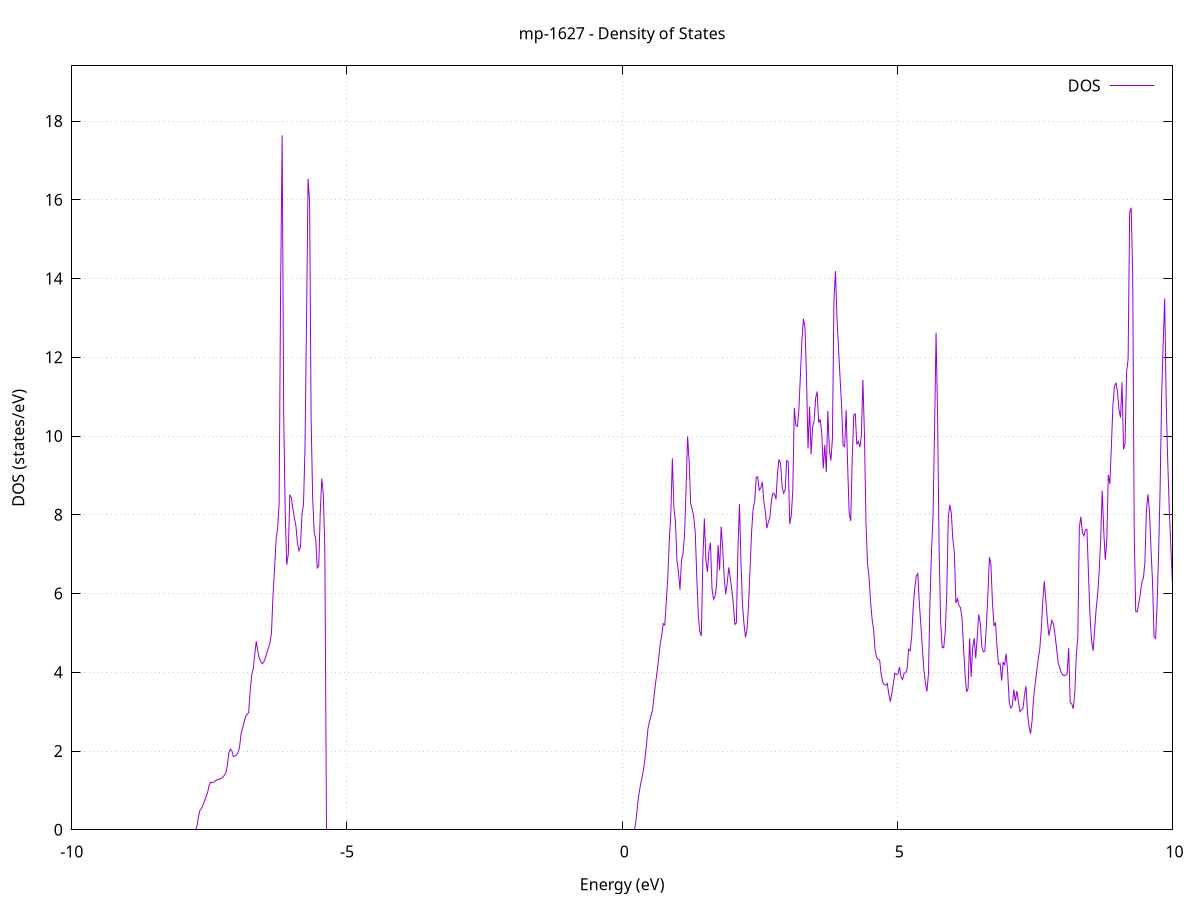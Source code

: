 set title 'mp-1627 - Density of States'
set xlabel 'Energy (eV)'
set ylabel 'DOS (states/eV)'
set grid
set xrange [-10:10]
set yrange [0:19.403]
set xzeroaxis lt -1
set terminal png size 800,600
set output 'mp-1627_dos_gnuplot.png'
plot '-' using 1:2 with lines title 'DOS'
-30.965500 0.000000
-30.937800 0.000000
-30.910100 0.000000
-30.882400 0.000000
-30.854700 0.000000
-30.827000 0.000000
-30.799300 0.000000
-30.771600 0.000000
-30.743900 0.000000
-30.716200 0.000000
-30.688500 0.000000
-30.660800 0.000000
-30.633100 0.000000
-30.605500 0.000000
-30.577800 0.000000
-30.550100 0.000000
-30.522400 0.000000
-30.494700 0.000000
-30.467000 0.000000
-30.439300 0.000000
-30.411600 0.000000
-30.383900 0.000000
-30.356200 0.000000
-30.328500 0.000000
-30.300800 0.000000
-30.273100 0.000000
-30.245400 0.000000
-30.217700 0.000000
-30.190000 0.000000
-30.162300 0.000000
-30.134600 0.000000
-30.106900 0.000000
-30.079200 0.000000
-30.051500 0.000000
-30.023800 0.000000
-29.996100 0.000000
-29.968400 0.000000
-29.940700 0.000000
-29.913100 0.000000
-29.885400 0.000000
-29.857700 0.000000
-29.830000 0.000000
-29.802300 0.000000
-29.774600 0.000000
-29.746900 0.000000
-29.719200 0.000000
-29.691500 0.000000
-29.663800 0.000000
-29.636100 0.000000
-29.608400 0.000000
-29.580700 0.000000
-29.553000 0.000000
-29.525300 0.000000
-29.497600 0.000000
-29.469900 0.000000
-29.442200 0.000000
-29.414500 0.000000
-29.386800 0.000000
-29.359100 0.000000
-29.331400 0.000000
-29.303700 0.000000
-29.276000 0.000000
-29.248300 0.000000
-29.220700 0.000000
-29.193000 0.000000
-29.165300 0.000000
-29.137600 0.000000
-29.109900 0.000000
-29.082200 0.000000
-29.054500 0.000000
-29.026800 0.000000
-28.999100 0.000000
-28.971400 0.000000
-28.943700 0.000000
-28.916000 0.000000
-28.888300 0.000000
-28.860600 0.000000
-28.832900 0.000000
-28.805200 0.000000
-28.777500 0.000000
-28.749800 0.000000
-28.722100 0.000000
-28.694400 0.000000
-28.666700 0.000000
-28.639000 0.000000
-28.611300 0.000000
-28.583600 0.000000
-28.555900 0.000000
-28.528300 0.000000
-28.500600 0.000000
-28.472900 0.000000
-28.445200 50.322600
-28.417500 36.388400
-28.389800 10.486700
-28.362100 35.167000
-28.334400 95.813200
-28.306700 10.708400
-28.279000 10.797900
-28.251300 10.171700
-28.223600 51.833100
-28.195900 5.114600
-28.168200 35.470900
-28.140500 15.349200
-28.112800 98.665400
-28.085100 0.000000
-28.057400 35.965700
-28.029700 64.080900
-28.002000 44.138500
-27.974300 21.684000
-27.946600 34.696600
-27.918900 80.564800
-27.891200 205.275500
-27.863500 0.000000
-27.835900 0.000000
-27.808200 0.000000
-27.780500 0.000000
-27.752800 0.000000
-27.725100 0.000000
-27.697400 0.000000
-27.669700 0.000000
-27.642000 0.000000
-27.614300 0.000000
-27.586600 0.000000
-27.558900 0.000000
-27.531200 0.000000
-27.503500 0.000000
-27.475800 0.000000
-27.448100 0.000000
-27.420400 0.000000
-27.392700 0.000000
-27.365000 0.000000
-27.337300 0.000000
-27.309600 0.000000
-27.281900 0.000000
-27.254200 0.000000
-27.226500 0.000000
-27.198800 0.000000
-27.171100 0.000000
-27.143400 0.000000
-27.115800 0.000000
-27.088100 0.000000
-27.060400 0.000000
-27.032700 0.000000
-27.005000 0.000000
-26.977300 0.000000
-26.949600 0.000000
-26.921900 0.000000
-26.894200 0.000000
-26.866500 0.000000
-26.838800 0.000000
-26.811100 0.000000
-26.783400 0.000000
-26.755700 0.000000
-26.728000 0.000000
-26.700300 0.000000
-26.672600 0.000000
-26.644900 0.000000
-26.617200 0.000000
-26.589500 0.000000
-26.561800 0.000000
-26.534100 0.000000
-26.506400 0.000000
-26.478700 0.000000
-26.451000 0.000000
-26.423400 0.000000
-26.395700 0.000000
-26.368000 0.000000
-26.340300 0.000000
-26.312600 0.000000
-26.284900 0.000000
-26.257200 0.000000
-26.229500 0.000000
-26.201800 0.000000
-26.174100 0.000000
-26.146400 0.000000
-26.118700 0.000000
-26.091000 0.000000
-26.063300 0.000000
-26.035600 0.000000
-26.007900 0.000000
-25.980200 0.000000
-25.952500 0.000000
-25.924800 0.000000
-25.897100 0.000000
-25.869400 0.000000
-25.841700 0.000000
-25.814000 0.000000
-25.786300 0.000000
-25.758600 0.000000
-25.731000 0.000000
-25.703300 0.000000
-25.675600 0.000000
-25.647900 0.000000
-25.620200 0.000000
-25.592500 0.000000
-25.564800 0.000000
-25.537100 0.000000
-25.509400 0.000000
-25.481700 0.000000
-25.454000 0.000000
-25.426300 0.000000
-25.398600 0.000000
-25.370900 0.000000
-25.343200 0.000000
-25.315500 0.000000
-25.287800 0.000000
-25.260100 0.000000
-25.232400 0.000000
-25.204700 0.000000
-25.177000 0.000000
-25.149300 0.000000
-25.121600 0.000000
-25.093900 0.000000
-25.066200 0.000000
-25.038600 0.000000
-25.010900 0.000000
-24.983200 0.000000
-24.955500 0.000000
-24.927800 0.000000
-24.900100 0.000000
-24.872400 0.000000
-24.844700 0.000000
-24.817000 0.000000
-24.789300 0.000000
-24.761600 0.000000
-24.733900 0.000000
-24.706200 0.000000
-24.678500 0.000000
-24.650800 0.000000
-24.623100 0.000000
-24.595400 0.000000
-24.567700 0.000000
-24.540000 0.000000
-24.512300 0.000000
-24.484600 0.000000
-24.456900 0.000000
-24.429200 0.000000
-24.401500 0.000000
-24.373800 0.000000
-24.346200 0.000000
-24.318500 0.000000
-24.290800 0.000000
-24.263100 0.000000
-24.235400 0.000000
-24.207700 0.000000
-24.180000 0.000000
-24.152300 0.000000
-24.124600 0.000000
-24.096900 0.000000
-24.069200 0.000000
-24.041500 0.000000
-24.013800 0.000000
-23.986100 0.000000
-23.958400 0.000000
-23.930700 0.000000
-23.903000 0.000000
-23.875300 0.000000
-23.847600 0.000000
-23.819900 0.000000
-23.792200 0.000000
-23.764500 0.000000
-23.736800 0.000000
-23.709100 0.000000
-23.681400 0.000000
-23.653800 0.000000
-23.626100 0.000000
-23.598400 0.000000
-23.570700 0.000000
-23.543000 0.000000
-23.515300 0.000000
-23.487600 0.000000
-23.459900 0.000000
-23.432200 0.000000
-23.404500 0.000000
-23.376800 0.000000
-23.349100 0.000000
-23.321400 0.000000
-23.293700 0.000000
-23.266000 0.000000
-23.238300 0.000000
-23.210600 0.000000
-23.182900 0.000000
-23.155200 0.000000
-23.127500 0.000000
-23.099800 0.000000
-23.072100 0.000000
-23.044400 0.000000
-23.016700 0.000000
-22.989000 0.000000
-22.961300 0.000000
-22.933700 0.000000
-22.906000 0.000000
-22.878300 0.000000
-22.850600 0.000000
-22.822900 0.000000
-22.795200 0.000000
-22.767500 0.000000
-22.739800 0.000000
-22.712100 0.000000
-22.684400 0.000000
-22.656700 0.000000
-22.629000 0.000000
-22.601300 0.000000
-22.573600 0.000000
-22.545900 0.000000
-22.518200 0.000000
-22.490500 0.000000
-22.462800 0.000000
-22.435100 0.000000
-22.407400 0.000000
-22.379700 0.000000
-22.352000 0.000000
-22.324300 0.000000
-22.296600 0.000000
-22.268900 0.000000
-22.241300 0.000000
-22.213600 0.000000
-22.185900 0.000000
-22.158200 0.000000
-22.130500 0.000000
-22.102800 0.000000
-22.075100 0.000000
-22.047400 0.000000
-22.019700 0.000000
-21.992000 0.000000
-21.964300 0.000000
-21.936600 0.000000
-21.908900 0.000000
-21.881200 0.000000
-21.853500 0.000000
-21.825800 0.000000
-21.798100 0.000000
-21.770400 0.000000
-21.742700 0.000000
-21.715000 0.000000
-21.687300 0.000000
-21.659600 0.000000
-21.631900 0.000000
-21.604200 0.000000
-21.576500 0.000000
-21.548900 0.000000
-21.521200 0.000000
-21.493500 0.000000
-21.465800 0.000000
-21.438100 0.000000
-21.410400 0.000000
-21.382700 0.000000
-21.355000 0.000000
-21.327300 0.000000
-21.299600 0.000000
-21.271900 0.000000
-21.244200 0.000000
-21.216500 0.000000
-21.188800 0.000000
-21.161100 0.000000
-21.133400 0.000000
-21.105700 0.000000
-21.078000 0.000000
-21.050300 0.000000
-21.022600 0.000000
-20.994900 0.000000
-20.967200 0.000000
-20.939500 0.000000
-20.911800 0.000000
-20.884100 0.000000
-20.856500 0.000000
-20.828800 0.000000
-20.801100 0.000000
-20.773400 0.000000
-20.745700 0.000000
-20.718000 0.000000
-20.690300 0.000000
-20.662600 0.000000
-20.634900 0.000000
-20.607200 0.000000
-20.579500 0.000000
-20.551800 0.000000
-20.524100 0.000000
-20.496400 0.000000
-20.468700 0.000000
-20.441000 0.000000
-20.413300 0.000000
-20.385600 0.000000
-20.357900 0.000000
-20.330200 0.000000
-20.302500 0.000000
-20.274800 0.000000
-20.247100 0.000000
-20.219400 0.000000
-20.191700 0.000000
-20.164100 0.000000
-20.136400 0.000000
-20.108700 0.000000
-20.081000 0.000000
-20.053300 0.000000
-20.025600 0.000000
-19.997900 0.000000
-19.970200 0.000000
-19.942500 0.000000
-19.914800 0.000000
-19.887100 0.000000
-19.859400 0.000000
-19.831700 0.000000
-19.804000 0.000000
-19.776300 0.000000
-19.748600 0.000000
-19.720900 0.000000
-19.693200 0.000000
-19.665500 0.000000
-19.637800 0.000000
-19.610100 0.000000
-19.582400 0.000000
-19.554700 0.000000
-19.527000 0.000000
-19.499300 0.000000
-19.471600 0.000000
-19.444000 0.000000
-19.416300 0.000000
-19.388600 0.000000
-19.360900 0.000000
-19.333200 0.000000
-19.305500 0.000000
-19.277800 0.000000
-19.250100 0.000000
-19.222400 0.000000
-19.194700 0.000000
-19.167000 0.000000
-19.139300 0.000000
-19.111600 0.000000
-19.083900 0.000000
-19.056200 0.000000
-19.028500 0.000000
-19.000800 0.000000
-18.973100 0.000000
-18.945400 0.000000
-18.917700 0.000000
-18.890000 0.000000
-18.862300 0.000000
-18.834600 0.000000
-18.806900 0.000000
-18.779200 0.000000
-18.751600 0.000000
-18.723900 0.000000
-18.696200 0.000000
-18.668500 0.000000
-18.640800 0.000000
-18.613100 0.000000
-18.585400 0.000000
-18.557700 0.000000
-18.530000 0.000000
-18.502300 0.000000
-18.474600 0.000000
-18.446900 0.000000
-18.419200 0.000000
-18.391500 0.000000
-18.363800 0.000000
-18.336100 0.000000
-18.308400 0.000000
-18.280700 0.000000
-18.253000 0.000000
-18.225300 0.000000
-18.197600 0.000000
-18.169900 0.000000
-18.142200 0.000000
-18.114500 0.000000
-18.086800 0.000000
-18.059200 0.000000
-18.031500 0.000000
-18.003800 0.000000
-17.976100 0.000000
-17.948400 0.000000
-17.920700 0.000000
-17.893000 0.000000
-17.865300 0.000000
-17.837600 0.000000
-17.809900 0.000000
-17.782200 0.000000
-17.754500 0.000000
-17.726800 0.000000
-17.699100 0.000000
-17.671400 0.000000
-17.643700 0.000000
-17.616000 0.000000
-17.588300 0.000000
-17.560600 0.000000
-17.532900 0.000000
-17.505200 0.000000
-17.477500 0.000000
-17.449800 0.000000
-17.422100 0.000000
-17.394400 0.000000
-17.366800 0.000000
-17.339100 0.000000
-17.311400 0.000000
-17.283700 0.000000
-17.256000 0.000000
-17.228300 0.000000
-17.200600 0.000000
-17.172900 0.000000
-17.145200 0.000000
-17.117500 0.000000
-17.089800 0.000000
-17.062100 0.000000
-17.034400 0.000000
-17.006700 0.000000
-16.979000 0.000000
-16.951300 0.000000
-16.923600 0.000000
-16.895900 0.000000
-16.868200 0.000000
-16.840500 0.000000
-16.812800 0.000000
-16.785100 0.000000
-16.757400 0.000000
-16.729700 0.000000
-16.702000 0.000000
-16.674400 0.000000
-16.646700 0.000000
-16.619000 0.000000
-16.591300 0.000000
-16.563600 0.000000
-16.535900 0.000000
-16.508200 0.000000
-16.480500 0.000000
-16.452800 0.000000
-16.425100 0.000000
-16.397400 0.000000
-16.369700 0.000000
-16.342000 0.000000
-16.314300 0.000000
-16.286600 0.000000
-16.258900 0.000000
-16.231200 0.000000
-16.203500 0.000000
-16.175800 0.000000
-16.148100 0.000000
-16.120400 0.000000
-16.092700 0.000000
-16.065000 0.000000
-16.037300 0.000000
-16.009600 0.000000
-15.982000 0.000000
-15.954300 0.000000
-15.926600 0.000000
-15.898900 0.000000
-15.871200 0.000000
-15.843500 0.000000
-15.815800 0.000000
-15.788100 0.000000
-15.760400 0.000000
-15.732700 0.000000
-15.705000 0.000000
-15.677300 0.000000
-15.649600 0.000000
-15.621900 0.000000
-15.594200 0.000000
-15.566500 0.000000
-15.538800 0.000000
-15.511100 0.000000
-15.483400 0.000000
-15.455700 0.000000
-15.428000 0.000000
-15.400300 0.000000
-15.372600 0.000000
-15.344900 0.000000
-15.317200 0.000000
-15.289500 0.000000
-15.261900 0.000000
-15.234200 0.000000
-15.206500 0.000000
-15.178800 0.000000
-15.151100 0.000000
-15.123400 0.000000
-15.095700 0.000000
-15.068000 0.000000
-15.040300 0.000000
-15.012600 0.000000
-14.984900 0.000000
-14.957200 0.000000
-14.929500 0.000000
-14.901800 0.000000
-14.874100 0.000000
-14.846400 0.000000
-14.818700 0.000000
-14.791000 0.000000
-14.763300 0.000000
-14.735600 0.000000
-14.707900 0.000000
-14.680200 0.000000
-14.652500 0.000000
-14.624800 0.000000
-14.597100 0.000000
-14.569500 0.000000
-14.541800 0.000000
-14.514100 0.000000
-14.486400 0.000000
-14.458700 0.000000
-14.431000 0.000000
-14.403300 0.000000
-14.375600 0.000000
-14.347900 0.000000
-14.320200 0.000000
-14.292500 0.000000
-14.264800 0.000000
-14.237100 0.000000
-14.209400 0.000000
-14.181700 0.000000
-14.154000 0.000000
-14.126300 0.000000
-14.098600 0.000000
-14.070900 0.000000
-14.043200 0.000000
-14.015500 0.000000
-13.987800 0.000000
-13.960100 0.000000
-13.932400 0.000000
-13.904700 0.000000
-13.877100 0.000000
-13.849400 0.000000
-13.821700 0.000000
-13.794000 0.000000
-13.766300 0.000000
-13.738600 0.000000
-13.710900 0.000000
-13.683200 0.000000
-13.655500 0.000000
-13.627800 0.000000
-13.600100 0.000000
-13.572400 0.000000
-13.544700 0.000000
-13.517000 0.000000
-13.489300 0.000000
-13.461600 0.000000
-13.433900 0.000000
-13.406200 0.000000
-13.378500 0.000000
-13.350800 0.000000
-13.323100 0.000000
-13.295400 0.000000
-13.267700 0.000000
-13.240000 0.000000
-13.212300 0.000000
-13.184700 0.000000
-13.157000 0.000000
-13.129300 0.000000
-13.101600 0.000000
-13.073900 0.000000
-13.046200 0.000000
-13.018500 0.000000
-12.990800 0.000000
-12.963100 0.000000
-12.935400 0.000000
-12.907700 0.000000
-12.880000 0.000000
-12.852300 0.000000
-12.824600 0.000000
-12.796900 0.000000
-12.769200 0.000000
-12.741500 0.000000
-12.713800 0.000000
-12.686100 0.000000
-12.658400 0.000000
-12.630700 0.000000
-12.603000 0.000000
-12.575300 0.000000
-12.547600 0.000000
-12.519900 0.000000
-12.492300 0.000000
-12.464600 0.000000
-12.436900 0.000000
-12.409200 0.000000
-12.381500 0.000000
-12.353800 0.000000
-12.326100 0.000000
-12.298400 0.000000
-12.270700 0.000000
-12.243000 0.000000
-12.215300 0.000000
-12.187600 0.000000
-12.159900 0.000000
-12.132200 0.000000
-12.104500 0.000000
-12.076800 0.000000
-12.049100 0.000000
-12.021400 0.000000
-11.993700 0.000000
-11.966000 0.000000
-11.938300 0.000000
-11.910600 0.000000
-11.882900 0.000000
-11.855200 0.000000
-11.827500 0.000000
-11.799800 0.000000
-11.772200 0.000000
-11.744500 0.000000
-11.716800 0.000000
-11.689100 0.000000
-11.661400 0.000000
-11.633700 0.000000
-11.606000 0.000000
-11.578300 0.000000
-11.550600 0.000000
-11.522900 0.000000
-11.495200 0.000000
-11.467500 0.000000
-11.439800 0.000000
-11.412100 0.000000
-11.384400 0.000000
-11.356700 0.000000
-11.329000 0.000000
-11.301300 0.000000
-11.273600 0.000000
-11.245900 0.000000
-11.218200 0.000000
-11.190500 0.000000
-11.162800 0.000000
-11.135100 0.000000
-11.107400 0.000000
-11.079800 0.000000
-11.052100 0.000000
-11.024400 0.000000
-10.996700 0.000000
-10.969000 0.000000
-10.941300 0.000000
-10.913600 0.000000
-10.885900 0.000000
-10.858200 0.000000
-10.830500 0.000000
-10.802800 0.000000
-10.775100 0.000000
-10.747400 0.000000
-10.719700 0.000000
-10.692000 0.000000
-10.664300 0.000000
-10.636600 0.000000
-10.608900 0.000000
-10.581200 0.000000
-10.553500 0.000000
-10.525800 0.000000
-10.498100 0.000000
-10.470400 0.000000
-10.442700 0.000000
-10.415000 0.000000
-10.387400 0.000000
-10.359700 0.000000
-10.332000 0.000000
-10.304300 0.000000
-10.276600 0.000000
-10.248900 0.000000
-10.221200 0.000000
-10.193500 0.000000
-10.165800 0.000000
-10.138100 0.000000
-10.110400 0.000000
-10.082700 0.000000
-10.055000 0.000000
-10.027300 0.000000
-9.999600 0.000000
-9.971900 0.000000
-9.944200 0.000000
-9.916500 0.000000
-9.888800 0.000000
-9.861100 0.000000
-9.833400 0.000000
-9.805700 0.000000
-9.778000 0.000000
-9.750300 0.000000
-9.722600 0.000000
-9.695000 0.000000
-9.667300 0.000000
-9.639600 0.000000
-9.611900 0.000000
-9.584200 0.000000
-9.556500 0.000000
-9.528800 0.000000
-9.501100 0.000000
-9.473400 0.000000
-9.445700 0.000000
-9.418000 0.000000
-9.390300 0.000000
-9.362600 0.000000
-9.334900 0.000000
-9.307200 0.000000
-9.279500 0.000000
-9.251800 0.000000
-9.224100 0.000000
-9.196400 0.000000
-9.168700 0.000000
-9.141000 0.000000
-9.113300 0.000000
-9.085600 0.000000
-9.057900 0.000000
-9.030200 0.000000
-9.002600 0.000000
-8.974900 0.000000
-8.947200 0.000000
-8.919500 0.000000
-8.891800 0.000000
-8.864100 0.000000
-8.836400 0.000000
-8.808700 0.000000
-8.781000 0.000000
-8.753300 0.000000
-8.725600 0.000000
-8.697900 0.000000
-8.670200 0.000000
-8.642500 0.000000
-8.614800 0.000000
-8.587100 0.000000
-8.559400 0.000000
-8.531700 0.000000
-8.504000 0.000000
-8.476300 0.000000
-8.448600 0.000000
-8.420900 0.000000
-8.393200 0.000000
-8.365500 0.000000
-8.337800 0.000000
-8.310200 0.000000
-8.282500 0.000000
-8.254800 0.000000
-8.227100 0.000000
-8.199400 0.000000
-8.171700 0.000000
-8.144000 0.000000
-8.116300 0.000000
-8.088600 0.000000
-8.060900 0.000000
-8.033200 0.000000
-8.005500 0.000000
-7.977800 0.000000
-7.950100 0.000000
-7.922400 0.000000
-7.894700 0.000000
-7.867000 0.000000
-7.839300 0.000000
-7.811600 0.000000
-7.783900 0.000000
-7.756200 0.000000
-7.728500 0.073300
-7.700800 0.308400
-7.673100 0.489800
-7.645400 0.539600
-7.617700 0.618700
-7.590100 0.722900
-7.562400 0.835100
-7.534700 0.930100
-7.507000 1.121900
-7.479300 1.209100
-7.451600 1.193000
-7.423900 1.203700
-7.396200 1.236300
-7.368500 1.264400
-7.340800 1.279800
-7.313100 1.286400
-7.285400 1.306500
-7.257700 1.338700
-7.230000 1.380600
-7.202300 1.434800
-7.174600 1.623100
-7.146900 1.954800
-7.119200 2.051300
-7.091500 2.004900
-7.063800 1.860300
-7.036100 1.874000
-7.008400 1.896000
-6.980700 1.962300
-6.953000 2.087100
-6.925300 2.429400
-6.897700 2.576200
-6.870000 2.726200
-6.842300 2.875400
-6.814600 2.933900
-6.786900 2.971200
-6.759200 3.517200
-6.731500 3.928100
-6.703800 4.086700
-6.676100 4.442900
-6.648400 4.789100
-6.620700 4.547800
-6.593000 4.355500
-6.565300 4.268700
-6.537600 4.217100
-6.509900 4.268900
-6.482200 4.363400
-6.454500 4.502300
-6.426800 4.619500
-6.399100 4.747800
-6.371400 5.007200
-6.343700 5.964300
-6.316000 6.622900
-6.288300 7.384400
-6.260600 7.644600
-6.232900 8.283700
-6.205300 13.796300
-6.177600 17.638700
-6.149900 10.592600
-6.122200 8.052400
-6.094500 6.731100
-6.066800 6.993300
-6.039100 8.497300
-6.011400 8.442200
-5.983700 8.156900
-5.956000 7.921200
-5.928300 7.728400
-5.900600 7.295500
-5.872900 7.084600
-5.845200 7.173200
-5.817500 8.010300
-5.789800 8.267400
-5.762100 9.711400
-5.734400 13.010300
-5.706700 16.535500
-5.679000 15.955600
-5.651300 10.425500
-5.623600 8.448300
-5.595900 7.556900
-5.568200 7.394100
-5.540500 6.650000
-5.512900 6.704600
-5.485200 8.068300
-5.457500 8.920300
-5.429800 8.522400
-5.402100 7.143900
-5.374400 0.000000
-5.346700 0.000000
-5.319000 0.000000
-5.291300 0.000000
-5.263600 0.000000
-5.235900 0.000000
-5.208200 0.000000
-5.180500 0.000000
-5.152800 0.000000
-5.125100 0.000000
-5.097400 0.000000
-5.069700 0.000000
-5.042000 0.000000
-5.014300 0.000000
-4.986600 0.000000
-4.958900 0.000000
-4.931200 0.000000
-4.903500 0.000000
-4.875800 0.000000
-4.848100 0.000000
-4.820500 0.000000
-4.792800 0.000000
-4.765100 0.000000
-4.737400 0.000000
-4.709700 0.000000
-4.682000 0.000000
-4.654300 0.000000
-4.626600 0.000000
-4.598900 0.000000
-4.571200 0.000000
-4.543500 0.000000
-4.515800 0.000000
-4.488100 0.000000
-4.460400 0.000000
-4.432700 0.000000
-4.405000 0.000000
-4.377300 0.000000
-4.349600 0.000000
-4.321900 0.000000
-4.294200 0.000000
-4.266500 0.000000
-4.238800 0.000000
-4.211100 0.000000
-4.183400 0.000000
-4.155700 0.000000
-4.128100 0.000000
-4.100400 0.000000
-4.072700 0.000000
-4.045000 0.000000
-4.017300 0.000000
-3.989600 0.000000
-3.961900 0.000000
-3.934200 0.000000
-3.906500 0.000000
-3.878800 0.000000
-3.851100 0.000000
-3.823400 0.000000
-3.795700 0.000000
-3.768000 0.000000
-3.740300 0.000000
-3.712600 0.000000
-3.684900 0.000000
-3.657200 0.000000
-3.629500 0.000000
-3.601800 0.000000
-3.574100 0.000000
-3.546400 0.000000
-3.518700 0.000000
-3.491000 0.000000
-3.463300 0.000000
-3.435600 0.000000
-3.408000 0.000000
-3.380300 0.000000
-3.352600 0.000000
-3.324900 0.000000
-3.297200 0.000000
-3.269500 0.000000
-3.241800 0.000000
-3.214100 0.000000
-3.186400 0.000000
-3.158700 0.000000
-3.131000 0.000000
-3.103300 0.000000
-3.075600 0.000000
-3.047900 0.000000
-3.020200 0.000000
-2.992500 0.000000
-2.964800 0.000000
-2.937100 0.000000
-2.909400 0.000000
-2.881700 0.000000
-2.854000 0.000000
-2.826300 0.000000
-2.798600 0.000000
-2.770900 0.000000
-2.743200 0.000000
-2.715600 0.000000
-2.687900 0.000000
-2.660200 0.000000
-2.632500 0.000000
-2.604800 0.000000
-2.577100 0.000000
-2.549400 0.000000
-2.521700 0.000000
-2.494000 0.000000
-2.466300 0.000000
-2.438600 0.000000
-2.410900 0.000000
-2.383200 0.000000
-2.355500 0.000000
-2.327800 0.000000
-2.300100 0.000000
-2.272400 0.000000
-2.244700 0.000000
-2.217000 0.000000
-2.189300 0.000000
-2.161600 0.000000
-2.133900 0.000000
-2.106200 0.000000
-2.078500 0.000000
-2.050800 0.000000
-2.023200 0.000000
-1.995500 0.000000
-1.967800 0.000000
-1.940100 0.000000
-1.912400 0.000000
-1.884700 0.000000
-1.857000 0.000000
-1.829300 0.000000
-1.801600 0.000000
-1.773900 0.000000
-1.746200 0.000000
-1.718500 0.000000
-1.690800 0.000000
-1.663100 0.000000
-1.635400 0.000000
-1.607700 0.000000
-1.580000 0.000000
-1.552300 0.000000
-1.524600 0.000000
-1.496900 0.000000
-1.469200 0.000000
-1.441500 0.000000
-1.413800 0.000000
-1.386100 0.000000
-1.358400 0.000000
-1.330800 0.000000
-1.303100 0.000000
-1.275400 0.000000
-1.247700 0.000000
-1.220000 0.000000
-1.192300 0.000000
-1.164600 0.000000
-1.136900 0.000000
-1.109200 0.000000
-1.081500 0.000000
-1.053800 0.000000
-1.026100 0.000000
-0.998400 0.000000
-0.970700 0.000000
-0.943000 0.000000
-0.915300 0.000000
-0.887600 0.000000
-0.859900 0.000000
-0.832200 0.000000
-0.804500 0.000000
-0.776800 0.000000
-0.749100 0.000000
-0.721400 0.000000
-0.693700 0.000000
-0.666000 0.000000
-0.638400 0.000000
-0.610700 0.000000
-0.583000 0.000000
-0.555300 0.000000
-0.527600 0.000000
-0.499900 0.000000
-0.472200 0.000000
-0.444500 0.000000
-0.416800 0.000000
-0.389100 0.000000
-0.361400 0.000000
-0.333700 0.000000
-0.306000 0.000000
-0.278300 0.000000
-0.250600 0.000000
-0.222900 0.000000
-0.195200 0.000000
-0.167500 0.000000
-0.139800 0.000000
-0.112100 0.000000
-0.084400 0.000000
-0.056700 0.000000
-0.029000 0.000000
-0.001300 0.000000
0.026400 0.000000
0.054100 0.000000
0.081700 0.000000
0.109400 0.000000
0.137100 0.000000
0.164800 0.000000
0.192500 0.000000
0.220200 0.000000
0.247900 0.178900
0.275600 0.569700
0.303300 0.891300
0.331000 1.122600
0.358700 1.315700
0.386400 1.511200
0.414100 1.796800
0.441800 2.148200
0.469500 2.574900
0.497200 2.744700
0.524900 2.899700
0.552600 3.041400
0.580300 3.397200
0.608000 3.730000
0.635700 4.018200
0.663400 4.353300
0.691100 4.721100
0.718800 4.924900
0.746500 5.235500
0.774100 5.199300
0.801800 5.779200
0.829500 6.415300
0.857200 7.363600
0.884900 8.044300
0.912600 9.434300
0.940300 8.170200
0.968000 7.856000
0.995700 6.849600
1.023400 6.541300
1.051100 6.096500
1.078800 6.857500
1.106500 7.020800
1.134200 7.490100
1.161900 8.696200
1.189600 9.987800
1.217300 9.362400
1.245000 8.281600
1.272700 8.142700
1.300400 7.961300
1.328100 7.550700
1.355800 6.443100
1.383500 5.442200
1.411200 5.033200
1.438900 4.926000
1.466500 6.863600
1.494200 7.906500
1.521900 6.859900
1.549600 6.551000
1.577300 7.082200
1.605000 7.290400
1.632700 6.129300
1.660400 5.854200
1.688100 5.935700
1.715800 6.213900
1.743500 7.230500
1.771200 6.592100
1.798900 7.703200
1.826600 7.159100
1.854300 6.402500
1.882000 5.985000
1.909700 6.272500
1.937400 6.666400
1.965100 6.397600
1.992800 6.098900
2.020500 5.724900
2.048200 5.212800
2.075900 5.258200
2.103600 7.082400
2.131300 8.275200
2.158900 6.796100
2.186600 5.718300
2.214300 5.222500
2.242000 4.889500
2.269700 5.096600
2.297400 5.745800
2.325100 6.659300
2.352800 7.581200
2.380500 8.158500
2.408200 8.342700
2.435900 8.951000
2.463600 8.965500
2.491300 8.625100
2.519000 8.682600
2.546700 8.833100
2.574400 8.346600
2.602100 8.073100
2.629800 7.660100
2.657500 7.818800
2.685200 7.929900
2.712900 8.383800
2.740600 8.547100
2.768300 8.530700
2.796000 8.395200
2.823700 9.079300
2.851300 9.409500
2.879000 9.298000
2.906700 8.708900
2.934400 8.545500
2.962100 8.633900
2.989800 9.380000
3.017500 9.348700
3.045200 7.766600
3.072900 7.977800
3.100600 8.607600
3.128300 10.717600
3.156000 10.274800
3.183700 10.244800
3.211400 10.681700
3.239100 11.552000
3.266800 12.421800
3.294500 12.979600
3.322200 12.757100
3.349900 11.495000
3.377600 9.683200
3.405300 10.743400
3.433000 9.529800
3.460700 10.229100
3.488400 10.388700
3.516100 10.965800
3.543700 11.131800
3.571400 10.337800
3.599100 10.431800
3.626800 10.065800
3.654500 9.177200
3.682200 9.778900
3.709900 9.085700
3.737600 10.635700
3.765300 9.667200
3.793000 9.379600
3.820700 9.929200
3.848400 13.420700
3.876100 14.189100
3.903800 12.994300
3.931500 12.226600
3.959200 11.486700
3.986900 10.781200
4.014600 9.764400
4.042300 9.731300
4.070000 10.658300
4.097700 9.220500
4.125400 8.041400
4.153100 7.844900
4.180800 9.425100
4.208500 10.541100
4.236200 10.563600
4.263800 9.784400
4.291500 9.865700
4.319200 9.717400
4.346900 10.010600
4.374600 11.425100
4.402300 10.052200
4.430000 7.816200
4.457700 6.766300
4.485400 6.429800
4.513100 5.802700
4.540800 5.364600
4.568500 5.083300
4.596200 4.561300
4.623900 4.382100
4.651600 4.324900
4.679300 4.310400
4.707000 3.940800
4.734700 3.752800
4.762400 3.687000
4.790100 3.675800
4.817800 3.718800
4.845500 3.441700
4.873200 3.253300
4.900900 3.465500
4.928600 3.731000
4.956200 3.978300
4.983900 3.945200
5.011600 3.958200
5.039300 4.130900
5.067000 3.881000
5.094700 3.815000
5.122400 3.968600
5.150100 3.989100
5.177800 4.088000
5.205500 4.588100
5.233200 4.544400
5.260900 4.909000
5.288600 5.647100
5.316300 6.133300
5.344000 6.444500
5.371700 6.509600
5.399400 5.766900
5.427100 5.214500
5.454800 4.616300
5.482500 4.066600
5.510200 3.726300
5.537900 3.513900
5.565600 3.954200
5.593300 5.766500
5.621000 7.075600
5.648600 7.979100
5.676300 10.122500
5.704000 12.625800
5.731700 10.480600
5.759400 7.142300
5.787100 5.283500
5.814800 4.633200
5.842500 4.621000
5.870200 5.026700
5.897900 5.973400
5.925600 7.912300
5.953300 8.253800
5.981000 8.045100
6.008700 7.371700
6.036400 7.042900
6.064100 5.756100
6.091800 5.869900
6.119500 5.701800
6.147200 5.641800
6.174900 5.387100
6.202600 4.645700
6.230300 3.941800
6.258000 3.501300
6.285700 3.590700
6.313400 4.864500
6.341000 3.882100
6.368700 4.615400
6.396400 4.867100
6.424100 4.355300
6.451800 4.897800
6.479500 5.469600
6.507200 5.258000
6.534900 4.662300
6.562600 4.522200
6.590300 4.536400
6.618000 5.182200
6.645700 5.978600
6.673400 6.924500
6.701100 6.729700
6.728800 5.764700
6.756500 5.174200
6.784200 5.268100
6.811900 4.632600
6.839600 4.202200
6.867300 4.220200
6.895000 3.788300
6.922700 4.250500
6.950400 4.190800
6.978100 4.475000
7.005800 3.976100
7.033400 3.246600
7.061100 3.089700
7.088800 3.133600
7.116500 3.562600
7.144200 3.272800
7.171900 3.524300
7.199600 3.268800
7.227300 3.000900
7.255000 3.045200
7.282700 3.081300
7.310400 3.414600
7.338100 3.651100
7.365800 2.959400
7.393500 2.620000
7.421200 2.438700
7.448900 2.780500
7.476600 3.359100
7.504300 3.691400
7.532000 4.017700
7.559700 4.337200
7.587400 4.583100
7.615100 5.071000
7.642800 5.812800
7.670500 6.310400
7.698200 5.841700
7.725800 5.330900
7.753500 4.929500
7.781200 5.122500
7.808900 5.315900
7.836600 5.228600
7.864300 4.962800
7.892000 4.633500
7.919700 4.255500
7.947400 4.133600
7.975100 4.005100
8.002800 3.938600
8.030500 3.913000
8.058200 3.926900
8.085900 3.965800
8.113600 4.614600
8.141300 3.232200
8.169000 3.200500
8.196700 3.074300
8.224400 3.472100
8.252100 4.433800
8.279800 4.894000
8.307500 7.686200
8.335200 7.950600
8.362900 7.550400
8.390600 7.463800
8.418300 7.622800
8.445900 7.625200
8.473600 6.492600
8.501300 5.430000
8.529000 4.811900
8.556700 4.546900
8.584400 5.062700
8.612100 5.599900
8.639800 5.984800
8.667500 6.536400
8.695200 7.384100
8.722900 8.609800
8.750600 7.601700
8.778300 6.857100
8.806000 7.333900
8.833700 9.015100
8.861400 8.783300
8.889100 9.728100
8.916800 10.759700
8.944500 11.253300
8.972200 11.356300
8.999900 11.130800
9.027600 10.665700
9.055300 10.470300
9.083000 11.365300
9.110700 9.661300
9.138300 9.824500
9.166000 11.627600
9.193700 11.952400
9.221400 15.676500
9.249100 15.799200
9.276800 14.079700
9.304500 7.541800
9.332200 5.542100
9.359900 5.538300
9.387600 5.754300
9.415300 5.996600
9.443000 6.291500
9.470700 6.388800
9.498400 6.782600
9.526100 8.115000
9.553800 8.521500
9.581500 8.089200
9.609200 7.131300
9.636900 6.305400
9.664600 4.904000
9.692300 4.859900
9.720000 5.715500
9.747700 7.029600
9.775400 8.710200
9.803100 11.044900
9.830700 12.366100
9.858400 13.493800
9.886100 10.814400
9.913800 9.342600
9.941500 8.143200
9.969200 7.215000
9.996900 6.318800
10.024600 6.380500
10.052300 6.604300
10.080000 6.643200
10.107700 6.680800
10.135400 6.015200
10.163100 6.189200
10.190800 8.587400
10.218500 7.026000
10.246200 6.656600
10.273900 6.656700
10.301600 7.711000
10.329300 9.231200
10.357000 9.389500
10.384700 10.903600
10.412400 11.209100
10.440100 9.151300
10.467800 7.696200
10.495500 6.446900
10.523100 5.218200
10.550800 4.643000
10.578500 4.661800
10.606200 5.162800
10.633900 5.991900
10.661600 6.338400
10.689300 5.682300
10.717000 5.167300
10.744700 5.836400
10.772400 6.283900
10.800100 6.693300
10.827800 7.270600
10.855500 8.161600
10.883200 8.629600
10.910900 8.565200
10.938600 8.888500
10.966300 8.772400
10.994000 8.461900
11.021700 7.965700
11.049400 7.630800
11.077100 7.550800
11.104800 6.892300
11.132500 6.009400
11.160200 5.412500
11.187900 4.871200
11.215500 4.763100
11.243200 4.251800
11.270900 3.305500
11.298600 2.871500
11.326300 2.788200
11.354000 2.717400
11.381700 2.878300
11.409400 2.904200
11.437100 3.812200
11.464800 4.361800
11.492500 5.517900
11.520200 6.377400
11.547900 6.306600
11.575600 5.969700
11.603300 4.826400
11.631000 3.963300
11.658700 3.254600
11.686400 1.954200
11.714100 1.353100
11.741800 1.088500
11.769500 0.406900
11.797200 0.172500
11.824900 0.054900
11.852600 0.000000
11.880300 0.000000
11.908000 0.000000
11.935600 0.000000
11.963300 0.000000
11.991000 0.000000
12.018700 0.000000
12.046400 0.000000
12.074100 0.000000
12.101800 0.000000
12.129500 0.000000
12.157200 0.000000
12.184900 0.000000
12.212600 0.054400
12.240300 0.114700
12.268000 0.188600
12.295700 0.250700
12.323400 0.306900
12.351100 0.360000
12.378800 0.418300
12.406500 0.483600
12.434200 0.547700
12.461900 0.602300
12.489600 0.659200
12.517300 0.730300
12.545000 0.798000
12.572700 0.865200
12.600400 0.985000
12.628000 1.160500
12.655700 1.220800
12.683400 1.268600
12.711100 1.308200
12.738800 1.342900
12.766500 1.374300
12.794200 1.385400
12.821900 1.401900
12.849600 1.429000
12.877300 1.467000
12.905000 1.668400
12.932700 1.876100
12.960400 2.234800
12.988100 3.117700
13.015800 3.334100
13.043500 3.456000
13.071200 3.802100
13.098900 3.789200
13.126600 3.774300
13.154300 3.829300
13.182000 3.768400
13.209700 3.796900
13.237400 3.828900
13.265100 3.875800
13.292800 3.933000
13.320400 3.995200
13.348100 4.030200
13.375800 3.977900
13.403500 3.897900
13.431200 3.886200
13.458900 3.903300
13.486600 3.934300
13.514300 3.984800
13.542000 4.169300
13.569700 4.059600
13.597400 4.058100
13.625100 4.123600
13.652800 4.218700
13.680500 4.364300
13.708200 4.462000
13.735900 4.564500
13.763600 4.498900
13.791300 4.593000
13.819000 4.734800
13.846700 4.758600
13.874400 4.902600
13.902100 4.942000
13.929800 5.015500
13.957500 5.112100
13.985200 5.203700
14.012800 5.209800
14.040500 5.114500
14.068200 5.050100
14.095900 5.003800
14.123600 4.945700
14.151300 4.712900
14.179000 4.526400
14.206700 4.542900
14.234400 4.730600
14.262100 4.992500
14.289800 5.056300
14.317500 5.440100
14.345200 5.755200
14.372900 5.892600
14.400600 5.572300
14.428300 5.546900
14.456000 5.782300
14.483700 6.038200
14.511400 6.049600
14.539100 6.145600
14.566800 6.179900
14.594500 6.098100
14.622200 5.989800
14.649900 5.781000
14.677600 5.962800
14.705200 6.289600
14.732900 5.836500
14.760600 5.551200
14.788300 5.264700
14.816000 4.878300
14.843700 4.832900
14.871400 4.848700
14.899100 4.965800
14.926800 5.243200
14.954500 5.316600
14.982200 5.009800
15.009900 5.093800
15.037600 4.840400
15.065300 4.900800
15.093000 5.236700
15.120700 5.346400
15.148400 5.375900
15.176100 5.618300
15.203800 5.561400
15.231500 5.815700
15.259200 6.756300
15.286900 6.393500
15.314600 6.305400
15.342300 6.434700
15.370000 6.338600
15.397600 6.520200
15.425300 6.592100
15.453000 6.133300
15.480700 5.751600
15.508400 5.621700
15.536100 5.742200
15.563800 6.126800
15.591500 6.262600
15.619200 6.321000
15.646900 6.406400
15.674600 6.540700
15.702300 6.453400
15.730000 6.394900
15.757700 6.607900
15.785400 6.730700
15.813100 6.912500
15.840800 7.335100
15.868500 7.458200
15.896200 7.474700
15.923900 7.337200
15.951600 6.724700
15.979300 5.523400
16.007000 5.350300
16.034700 5.795900
16.062400 6.680000
16.090100 7.149200
16.117700 7.296900
16.145400 6.852800
16.173100 6.384700
16.200800 6.285600
16.228500 6.015700
16.256200 5.709000
16.283900 5.083400
16.311600 5.050700
16.339300 5.422400
16.367000 6.003400
16.394700 6.279500
16.422400 6.720200
16.450100 7.153200
16.477800 7.162100
16.505500 7.179800
16.533200 7.177700
16.560900 6.948200
16.588600 6.749900
16.616300 6.410300
16.644000 5.960600
16.671700 5.088400
16.699400 4.197300
16.727100 3.706400
16.754800 4.123800
16.782500 4.473500
16.810100 4.963300
16.837800 5.675800
16.865500 6.110200
16.893200 6.442400
16.920900 6.507800
16.948600 6.507200
16.976300 6.349500
17.004000 5.942700
17.031700 5.643100
17.059400 6.121300
17.087100 6.721800
17.114800 7.551900
17.142500 7.873300
17.170200 7.922300
17.197900 7.691000
17.225600 7.691800
17.253300 7.125400
17.281000 6.122500
17.308700 6.473100
17.336400 7.128800
17.364100 7.820200
17.391800 8.601400
17.419500 8.538100
17.447200 7.559100
17.474900 7.350500
17.502500 7.703300
17.530200 7.588100
17.557900 7.717400
17.585600 7.762100
17.613300 7.457500
17.641000 7.409000
17.668700 7.530300
17.696400 8.130100
17.724100 8.163500
17.751800 7.519800
17.779500 6.748600
17.807200 6.503400
17.834900 6.434000
17.862600 6.463500
17.890300 6.796000
17.918000 7.352500
17.945700 7.398600
17.973400 7.367400
18.001100 7.753300
18.028800 8.099100
18.056500 6.779900
18.084200 7.003500
18.111900 7.956700
18.139600 8.114400
18.167300 8.495200
18.194900 8.566600
18.222600 7.957300
18.250300 7.121000
18.278000 6.637300
18.305700 6.453700
18.333400 6.586500
18.361100 6.959600
18.388800 7.236100
18.416500 7.669100
18.444200 7.798500
18.471900 8.262500
18.499600 8.758700
18.527300 8.350200
18.555000 7.841200
18.582700 7.792200
18.610400 8.141900
18.638100 8.993600
18.665800 8.071700
18.693500 8.137900
18.721200 8.244600
18.748900 8.233800
18.776600 8.243500
18.804300 7.329100
18.832000 7.001800
18.859700 6.943500
18.887300 7.143800
18.915000 7.054000
18.942700 6.894600
18.970400 7.296100
18.998100 7.912600
19.025800 7.863700
19.053500 7.863400
19.081200 7.643100
19.108900 7.433900
19.136600 7.339700
19.164300 7.338400
19.192000 7.495200
19.219700 7.951400
19.247400 7.655800
19.275100 7.759300
19.302800 7.443000
19.330500 7.097500
19.358200 6.654300
19.385900 6.486700
19.413600 6.366100
19.441300 6.384900
19.469000 6.625300
19.496700 6.803500
19.524400 7.141500
19.552100 7.342600
19.579800 7.405200
19.607400 7.374900
19.635100 7.563000
19.662800 7.262400
19.690500 6.762300
19.718200 6.694000
19.745900 6.670900
19.773600 6.852800
19.801300 6.643900
19.829000 6.291000
19.856700 5.706800
19.884400 5.497300
19.912100 5.361600
19.939800 5.499200
19.967500 5.680400
19.995200 5.747600
20.022900 5.757900
20.050600 6.027100
20.078300 6.629600
20.106000 6.445800
20.133700 6.029700
20.161400 5.691200
20.189100 5.008300
20.216800 4.510300
20.244500 4.141000
20.272200 3.936600
20.299800 4.027800
20.327500 3.737700
20.355200 3.542600
20.382900 3.448100
20.410600 3.364700
20.438300 3.317500
20.466000 3.485400
20.493700 3.097800
20.521400 2.963800
20.549100 2.776700
20.576800 2.588800
20.604500 2.476000
20.632200 2.293800
20.659900 2.134600
20.687600 1.988400
20.715300 1.852100
20.743000 1.670500
20.770700 1.576000
20.798400 1.275700
20.826100 1.032000
20.853800 0.981200
20.881500 0.946200
20.909200 0.911200
20.936900 0.875800
20.964600 0.838800
20.992200 0.786800
21.019900 0.748800
21.047600 0.907500
21.075300 0.675100
21.103000 0.640000
21.130700 0.612400
21.158400 0.588700
21.186100 0.572800
21.213800 0.559600
21.241500 0.548700
21.269200 0.537700
21.296900 0.525100
21.324600 0.510900
21.352300 0.542600
21.380000 0.602200
21.407700 0.626700
21.435400 0.453800
21.463100 0.375000
21.490800 0.319100
21.518500 0.288900
21.546200 0.281600
21.573900 0.245200
21.601600 0.180000
21.629300 0.171100
21.657000 0.161100
21.684600 0.150000
21.712300 0.137800
21.740000 0.180800
21.767700 0.119100
21.795400 0.066700
21.823100 0.032300
21.850800 0.014300
21.878500 0.003900
21.906200 0.000000
21.933900 0.000000
21.961600 0.000000
21.989300 0.000000
22.017000 0.000000
22.044700 0.000000
22.072400 0.000000
22.100100 0.000000
22.127800 0.000000
22.155500 0.000000
22.183200 0.000000
22.210900 0.000000
22.238600 0.000000
22.266300 0.000000
22.294000 0.000000
22.321700 0.000000
22.349400 0.000000
22.377000 0.000000
22.404700 0.000000
22.432400 0.000000
22.460100 0.000000
22.487800 0.000000
22.515500 0.000000
22.543200 0.000000
22.570900 0.000000
22.598600 0.000000
22.626300 0.000000
22.654000 0.000000
22.681700 0.000000
22.709400 0.000000
22.737100 0.000000
22.764800 0.000000
22.792500 0.000000
22.820200 0.000000
22.847900 0.000000
22.875600 0.000000
22.903300 0.000000
22.931000 0.000000
22.958700 0.000000
22.986400 0.000000
23.014100 0.000000
23.041800 0.000000
23.069400 0.000000
23.097100 0.000000
23.124800 0.000000
23.152500 0.000000
23.180200 0.000000
23.207900 0.000000
23.235600 0.000000
23.263300 0.000000
23.291000 0.000000
23.318700 0.000000
23.346400 0.000000
23.374100 0.000000
23.401800 0.000000
23.429500 0.000000
23.457200 0.000000
23.484900 0.000000
23.512600 0.000000
23.540300 0.000000
23.568000 0.000000
23.595700 0.000000
23.623400 0.000000
23.651100 0.000000
23.678800 0.000000
23.706500 0.000000
23.734200 0.000000
23.761900 0.000000
23.789500 0.000000
23.817200 0.000000
23.844900 0.000000
23.872600 0.000000
23.900300 0.000000
23.928000 0.000000
23.955700 0.000000
23.983400 0.000000
24.011100 0.000000
24.038800 0.000000
24.066500 0.000000
24.094200 0.000000
24.121900 0.000000
24.149600 0.000000
24.177300 0.000000
24.205000 0.000000
24.232700 0.000000
24.260400 0.000000
24.288100 0.000000
24.315800 0.000000
24.343500 0.000000
24.371200 0.000000
24.398900 0.000000
24.426600 0.000000
e
